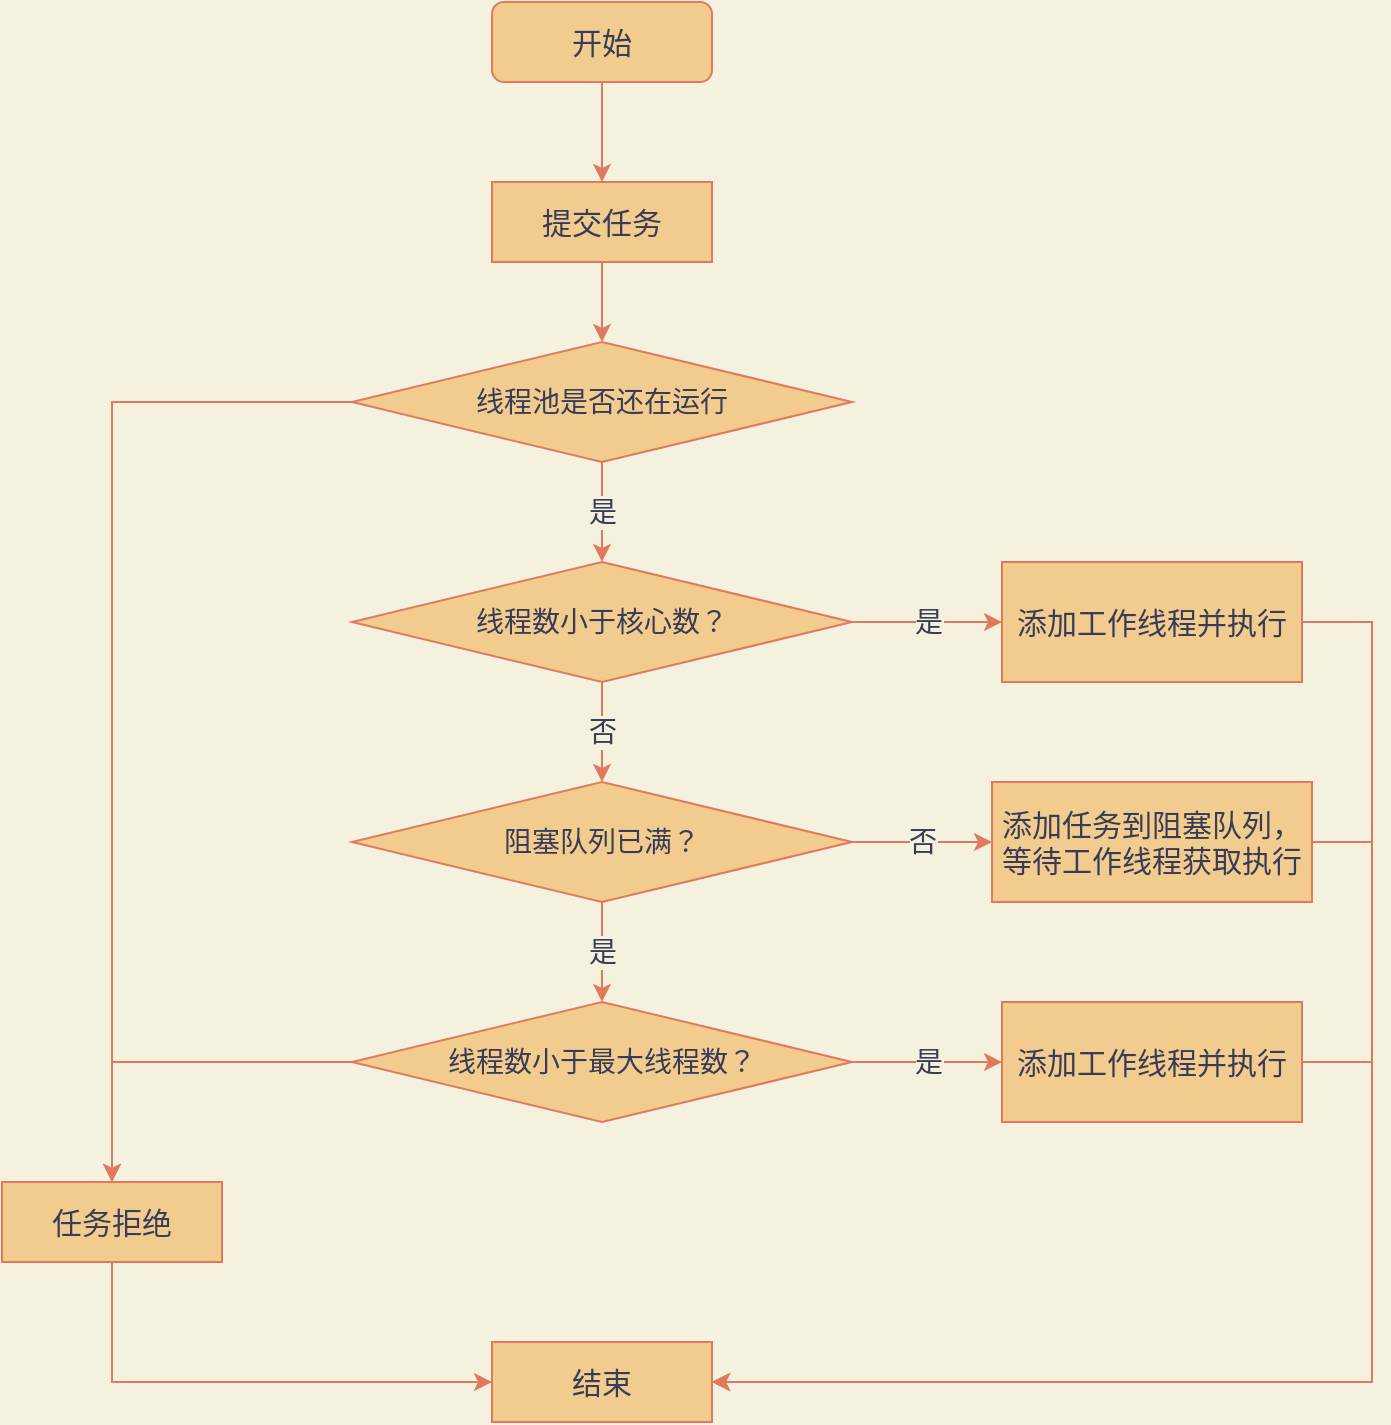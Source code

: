 <mxfile version="13.7.9" type="embed"><diagram id="Vzt9glbQrdZv_3D2yDb7" name="Page-1"><mxGraphModel dx="984" dy="725" grid="1" gridSize="10" guides="1" tooltips="1" connect="1" arrows="1" fold="1" page="1" pageScale="1" pageWidth="850" pageHeight="1100" background="#F4F1DE" math="0" shadow="0"><root><mxCell id="0"/><mxCell id="1" parent="0"/><mxCell id="37" style="edgeStyle=orthogonalEdgeStyle;rounded=0;orthogonalLoop=1;jettySize=auto;html=1;entryX=0.5;entryY=0;entryDx=0;entryDy=0;fontSize=14;strokeColor=#E07A5F;fontColor=#393C56;labelBackgroundColor=#F4F1DE;" parent="1" source="23" target="30" edge="1"><mxGeometry relative="1" as="geometry"/></mxCell><mxCell id="23" value="开始" style="rounded=1;whiteSpace=wrap;html=1;fontSize=15;fillColor=#F2CC8F;strokeColor=#E07A5F;fontColor=#393C56;" parent="1" vertex="1"><mxGeometry x="370" y="40" width="110" height="40" as="geometry"/></mxCell><mxCell id="43" style="edgeStyle=orthogonalEdgeStyle;rounded=0;orthogonalLoop=1;jettySize=auto;html=1;entryX=1;entryY=0.5;entryDx=0;entryDy=0;fontSize=14;exitX=1;exitY=0.5;exitDx=0;exitDy=0;strokeColor=#E07A5F;fontColor=#393C56;labelBackgroundColor=#F4F1DE;" parent="1" source="26" target="29" edge="1"><mxGeometry relative="1" as="geometry"><Array as="points"><mxPoint x="810" y="570"/><mxPoint x="810" y="730"/></Array></mxGeometry></mxCell><mxCell id="26" value="添加工作线程并执行" style="rounded=0;whiteSpace=wrap;html=1;fontSize=15;fillColor=#F2CC8F;strokeColor=#E07A5F;fontColor=#393C56;" parent="1" vertex="1"><mxGeometry x="625" y="540" width="150" height="60" as="geometry"/></mxCell><mxCell id="42" style="edgeStyle=orthogonalEdgeStyle;rounded=0;orthogonalLoop=1;jettySize=auto;html=1;fontSize=14;exitX=1;exitY=0.5;exitDx=0;exitDy=0;strokeColor=#E07A5F;fontColor=#393C56;labelBackgroundColor=#F4F1DE;" parent="1" source="27" edge="1"><mxGeometry relative="1" as="geometry"><mxPoint x="480" y="730" as="targetPoint"/><Array as="points"><mxPoint x="810" y="460"/><mxPoint x="810" y="730"/></Array></mxGeometry></mxCell><mxCell id="27" value="添加任务到阻塞队列，等待工作线程获取执行" style="rounded=0;whiteSpace=wrap;html=1;fontSize=15;fillColor=#F2CC8F;strokeColor=#E07A5F;fontColor=#393C56;" parent="1" vertex="1"><mxGeometry x="620" y="430" width="160" height="60" as="geometry"/></mxCell><mxCell id="41" style="edgeStyle=orthogonalEdgeStyle;rounded=0;orthogonalLoop=1;jettySize=auto;html=1;exitX=1;exitY=0.5;exitDx=0;exitDy=0;entryX=1;entryY=0.5;entryDx=0;entryDy=0;fontSize=14;strokeColor=#E07A5F;fontColor=#393C56;labelBackgroundColor=#F4F1DE;" parent="1" source="28" target="29" edge="1"><mxGeometry relative="1" as="geometry"><Array as="points"><mxPoint x="810" y="350"/><mxPoint x="810" y="730"/></Array></mxGeometry></mxCell><mxCell id="28" value="添加工作线程并执行" style="rounded=0;whiteSpace=wrap;html=1;fontSize=15;fillColor=#F2CC8F;strokeColor=#E07A5F;fontColor=#393C56;" parent="1" vertex="1"><mxGeometry x="625" y="320" width="150" height="60" as="geometry"/></mxCell><mxCell id="29" value="结束" style="rounded=0;whiteSpace=wrap;html=1;fontSize=15;fillColor=#F2CC8F;strokeColor=#E07A5F;fontColor=#393C56;" parent="1" vertex="1"><mxGeometry x="370" y="710" width="110" height="40" as="geometry"/></mxCell><mxCell id="38" style="edgeStyle=orthogonalEdgeStyle;rounded=0;orthogonalLoop=1;jettySize=auto;html=1;exitX=0.5;exitY=1;exitDx=0;exitDy=0;fontSize=14;strokeColor=#E07A5F;fontColor=#393C56;labelBackgroundColor=#F4F1DE;" parent="1" source="30" target="31" edge="1"><mxGeometry relative="1" as="geometry"/></mxCell><mxCell id="30" value="提交任务" style="rounded=0;whiteSpace=wrap;html=1;fontSize=15;fillColor=#F2CC8F;strokeColor=#E07A5F;fontColor=#393C56;" parent="1" vertex="1"><mxGeometry x="370" y="130" width="110" height="40" as="geometry"/></mxCell><mxCell id="39" style="edgeStyle=orthogonalEdgeStyle;rounded=0;orthogonalLoop=1;jettySize=auto;html=1;fontSize=14;strokeColor=#E07A5F;fontColor=#393C56;labelBackgroundColor=#F4F1DE;" parent="1" source="31" target="36" edge="1"><mxGeometry relative="1" as="geometry"/></mxCell><mxCell id="52" value="是" style="edgeStyle=orthogonalEdgeStyle;rounded=0;orthogonalLoop=1;jettySize=auto;html=1;exitX=0.5;exitY=1;exitDx=0;exitDy=0;entryX=0.5;entryY=0;entryDx=0;entryDy=0;fontSize=14;strokeColor=#E07A5F;fontColor=#393C56;labelBackgroundColor=#F4F1DE;" parent="1" source="31" target="32" edge="1"><mxGeometry relative="1" as="geometry"/></mxCell><mxCell id="31" value="线程池是否还在运行" style="rhombus;whiteSpace=wrap;html=1;rounded=0;fontSize=14;fillColor=#F2CC8F;strokeColor=#E07A5F;fontColor=#393C56;" parent="1" vertex="1"><mxGeometry x="300" y="210" width="250" height="60" as="geometry"/></mxCell><mxCell id="47" value="是" style="edgeStyle=orthogonalEdgeStyle;rounded=0;orthogonalLoop=1;jettySize=auto;html=1;fontSize=14;strokeColor=#E07A5F;fontColor=#393C56;labelBackgroundColor=#F4F1DE;" parent="1" source="32" target="28" edge="1"><mxGeometry relative="1" as="geometry"/></mxCell><mxCell id="49" value="否" style="edgeStyle=orthogonalEdgeStyle;rounded=0;orthogonalLoop=1;jettySize=auto;html=1;entryX=0.5;entryY=0;entryDx=0;entryDy=0;fontSize=14;strokeColor=#E07A5F;fontColor=#393C56;labelBackgroundColor=#F4F1DE;" parent="1" source="32" target="33" edge="1"><mxGeometry relative="1" as="geometry"/></mxCell><mxCell id="32" value="线程数小于核心数？" style="rhombus;whiteSpace=wrap;html=1;rounded=0;fontSize=14;fillColor=#F2CC8F;strokeColor=#E07A5F;fontColor=#393C56;" parent="1" vertex="1"><mxGeometry x="300" y="320" width="250" height="60" as="geometry"/></mxCell><mxCell id="46" value="否" style="edgeStyle=orthogonalEdgeStyle;rounded=0;orthogonalLoop=1;jettySize=auto;html=1;entryX=0;entryY=0.5;entryDx=0;entryDy=0;fontSize=14;strokeColor=#E07A5F;fontColor=#393C56;labelBackgroundColor=#F4F1DE;" parent="1" source="33" target="27" edge="1"><mxGeometry relative="1" as="geometry"/></mxCell><mxCell id="50" value="是" style="edgeStyle=orthogonalEdgeStyle;rounded=0;orthogonalLoop=1;jettySize=auto;html=1;exitX=0.5;exitY=1;exitDx=0;exitDy=0;entryX=0.5;entryY=0;entryDx=0;entryDy=0;fontSize=14;strokeColor=#E07A5F;fontColor=#393C56;labelBackgroundColor=#F4F1DE;" parent="1" source="33" target="34" edge="1"><mxGeometry relative="1" as="geometry"/></mxCell><mxCell id="33" value="阻塞队列已满？" style="rhombus;whiteSpace=wrap;html=1;rounded=0;fontSize=14;fillColor=#F2CC8F;strokeColor=#E07A5F;fontColor=#393C56;" parent="1" vertex="1"><mxGeometry x="300" y="430" width="250" height="60" as="geometry"/></mxCell><mxCell id="45" style="edgeStyle=orthogonalEdgeStyle;rounded=0;orthogonalLoop=1;jettySize=auto;html=1;entryX=0.5;entryY=0;entryDx=0;entryDy=0;fontSize=14;strokeColor=#E07A5F;fontColor=#393C56;labelBackgroundColor=#F4F1DE;" parent="1" source="34" target="36" edge="1"><mxGeometry relative="1" as="geometry"/></mxCell><mxCell id="48" value="是" style="edgeStyle=orthogonalEdgeStyle;rounded=0;orthogonalLoop=1;jettySize=auto;html=1;entryX=0;entryY=0.5;entryDx=0;entryDy=0;fontSize=14;strokeColor=#E07A5F;fontColor=#393C56;labelBackgroundColor=#F4F1DE;" parent="1" source="34" target="26" edge="1"><mxGeometry relative="1" as="geometry"/></mxCell><mxCell id="34" value="线程数小于最大线程数？" style="rhombus;whiteSpace=wrap;html=1;rounded=0;fontSize=14;fillColor=#F2CC8F;strokeColor=#E07A5F;fontColor=#393C56;" parent="1" vertex="1"><mxGeometry x="300" y="540" width="250" height="60" as="geometry"/></mxCell><mxCell id="40" style="edgeStyle=orthogonalEdgeStyle;rounded=0;orthogonalLoop=1;jettySize=auto;html=1;exitX=0.5;exitY=1;exitDx=0;exitDy=0;entryX=0;entryY=0.5;entryDx=0;entryDy=0;fontSize=14;strokeColor=#E07A5F;fontColor=#393C56;labelBackgroundColor=#F4F1DE;" parent="1" source="36" target="29" edge="1"><mxGeometry relative="1" as="geometry"/></mxCell><mxCell id="36" value="任务拒绝" style="rounded=0;whiteSpace=wrap;html=1;fontSize=15;fillColor=#F2CC8F;strokeColor=#E07A5F;fontColor=#393C56;" parent="1" vertex="1"><mxGeometry x="125" y="630" width="110" height="40" as="geometry"/></mxCell></root></mxGraphModel></diagram></mxfile>
